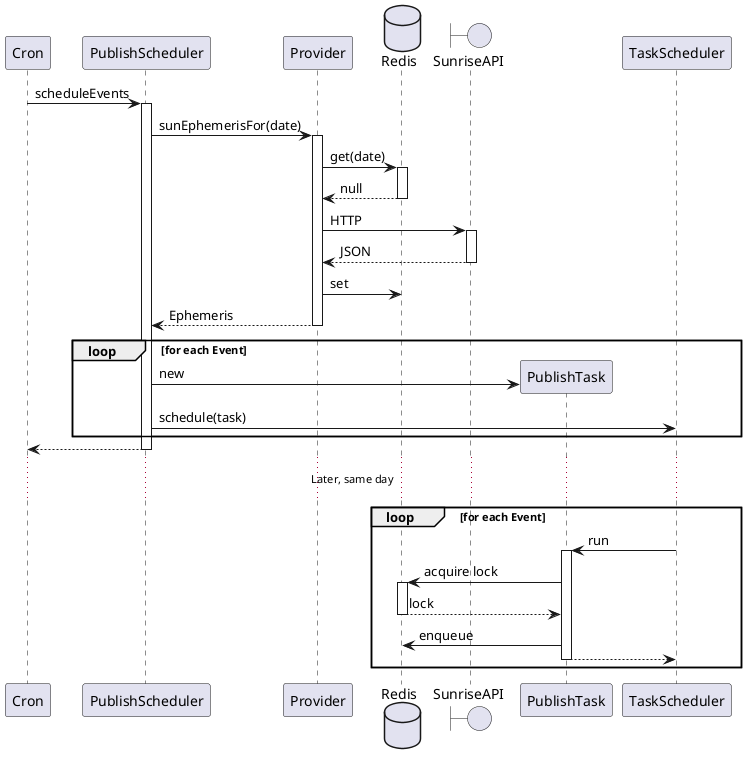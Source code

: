 @startuml

Cron -> PublishScheduler : scheduleEvents
activate PublishScheduler
    PublishScheduler -> Provider : sunEphemerisFor(date)
    activate Provider
        database Redis
        Provider -> Redis : get(date)
        activate Redis
            Provider <-- Redis : null
        deactivate Redis
        boundary SunriseAPI
        Provider -> SunriseAPI : HTTP
        activate SunriseAPI
            Provider <-- SunriseAPI : JSON
        deactivate SunriseAPI
        Provider -> Redis : set
        PublishScheduler <-- Provider : Ephemeris
    deactivate Provider

    loop for each Event
        create PublishTask
        PublishScheduler -> PublishTask : new
        PublishScheduler -> TaskScheduler : schedule(task)
    end

    Cron <-- PublishScheduler
deactivate PublishScheduler

... Later, same day ...

loop for each Event
    TaskScheduler -> PublishTask : run
    activate PublishTask
        PublishTask -> Redis : acquire lock
        activate Redis
            PublishTask <-- Redis : lock
        deactivate Redis
        PublishTask -> Redis : enqueue
        TaskScheduler <-- PublishTask
    deactivate PublishTask
end

@enduml

